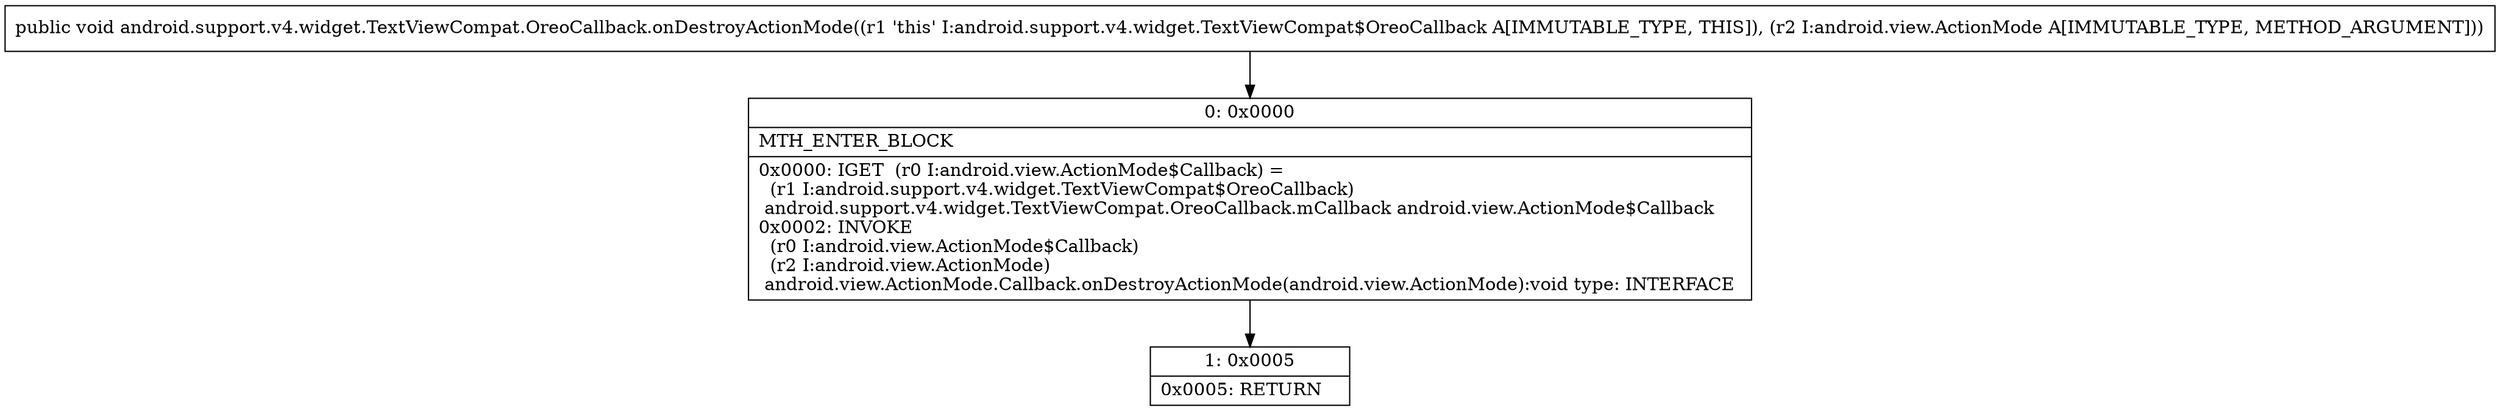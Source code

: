 digraph "CFG forandroid.support.v4.widget.TextViewCompat.OreoCallback.onDestroyActionMode(Landroid\/view\/ActionMode;)V" {
Node_0 [shape=record,label="{0\:\ 0x0000|MTH_ENTER_BLOCK\l|0x0000: IGET  (r0 I:android.view.ActionMode$Callback) = \l  (r1 I:android.support.v4.widget.TextViewCompat$OreoCallback)\l android.support.v4.widget.TextViewCompat.OreoCallback.mCallback android.view.ActionMode$Callback \l0x0002: INVOKE  \l  (r0 I:android.view.ActionMode$Callback)\l  (r2 I:android.view.ActionMode)\l android.view.ActionMode.Callback.onDestroyActionMode(android.view.ActionMode):void type: INTERFACE \l}"];
Node_1 [shape=record,label="{1\:\ 0x0005|0x0005: RETURN   \l}"];
MethodNode[shape=record,label="{public void android.support.v4.widget.TextViewCompat.OreoCallback.onDestroyActionMode((r1 'this' I:android.support.v4.widget.TextViewCompat$OreoCallback A[IMMUTABLE_TYPE, THIS]), (r2 I:android.view.ActionMode A[IMMUTABLE_TYPE, METHOD_ARGUMENT])) }"];
MethodNode -> Node_0;
Node_0 -> Node_1;
}


